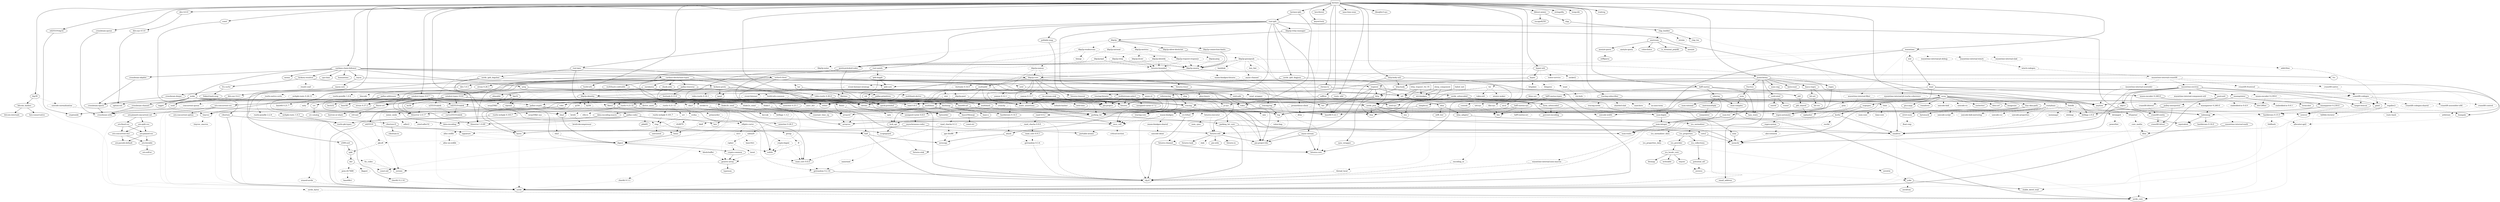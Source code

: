 digraph {
    0 [ label = "hermes" shape = box]
    1 [ label = "http_request_rte_01" shape = box]
    2 [ label = "failed_init" shape = box]
    3 [ label = "sleep_component" shape = box]
    4 [ label = "anyhow" ]
    5 [ label = "bip32" ]
    6 [ label = "bip39" ]
    7 [ label = "blake2b_simd" ]
    8 [ label = "blosc-src" ]
    9 [ label = "build-info" ]
    10 [ label = "cardano-blockchain-types" ]
    11 [ label = "cardano-chain-follower" ]
    12 [ label = "catalyst-types 0.0.7" ]
    13 [ label = "chrono" ]
    14 [ label = "chrono-tz" ]
    15 [ label = "clap" ]
    16 [ label = "console" ]
    17 [ label = "coset" ]
    18 [ label = "crossbeam-queue" ]
    19 [ label = "dashmap" ]
    20 [ label = "derive_more" ]
    21 [ label = "dirs 6.0.0" ]
    22 [ label = "ed25519-bip32" ]
    23 [ label = "ed25519-dalek" ]
    24 [ label = "hdf5-metno" ]
    25 [ label = "hermes-ipfs" ]
    26 [ label = "hex" ]
    27 [ label = "hex-literal" ]
    28 [ label = "hmac" ]
    29 [ label = "http-body-util" ]
    30 [ label = "hyper" ]
    31 [ label = "hyper-util" ]
    32 [ label = "iana-time-zone" ]
    33 [ label = "jsonschema" ]
    34 [ label = "keyed-lock" ]
    35 [ label = "libsqlite3-sys" ]
    36 [ label = "libtest-mimic" ]
    37 [ label = "num-traits" ]
    38 [ label = "num_cpus" ]
    39 [ label = "once_cell" ]
    40 [ label = "orx-concurrent-vec" ]
    41 [ label = "pbkdf2" ]
    42 [ label = "rand 0.9.2" ]
    43 [ label = "rayon" ]
    44 [ label = "regex" ]
    45 [ label = "reqwest" ]
    46 [ label = "rustls 0.23.32" ]
    47 [ label = "rusty_ulid" ]
    48 [ label = "saffron" ]
    49 [ label = "serde" ]
    50 [ label = "serde_json" ]
    51 [ label = "sha2" ]
    52 [ label = "stringzilla" ]
    53 [ label = "temp-dir" ]
    54 [ label = "thiserror 2.0.17" ]
    55 [ label = "tokio" ]
    56 [ label = "tokio-rustls 0.26.4" ]
    57 [ label = "tracing" ]
    58 [ label = "tracing-subscriber" ]
    59 [ label = "traitreg" ]
    60 [ label = "url" ]
    61 [ label = "usvg" ]
    62 [ label = "uuid" ]
    63 [ label = "wasmprinter" ]
    64 [ label = "wasmtime" ]
    65 [ label = "wat" ]
    66 [ label = "webpki-roots 1.0.3" ]
    67 [ label = "x509-cert" ]
    68 [ label = "wit-bindgen" ]
    69 [ label = "bs58" ]
    70 [ label = "k256" style = dashed]
    71 [ label = "rand_core 0.6.4" ]
    72 [ label = "ripemd" ]
    73 [ label = "secp256k1" style = dashed]
    74 [ label = "subtle" ]
    75 [ label = "zeroize" ]
    76 [ label = "bitcoin_hashes" ]
    77 [ label = "unicode-normalization" style = dashed]
    78 [ label = "arrayref" ]
    79 [ label = "arrayvec" ]
    80 [ label = "constant_time_eq" ]
    81 [ label = "libz-sys" style = dashed]
    82 [ label = "lz4-sys" style = dashed]
    83 [ label = "zstd-sys" ]
    84 [ label = "bincode" style = dashed]
    85 [ label = "build-info-common" style = dashed]
    86 [ label = "catalyst-types 0.0.6" ]
    87 [ label = "cbork-utils" ]
    88 [ label = "dirs 5.0.1" ]
    89 [ label = "minicbor 0.25.1" ]
    90 [ label = "num-bigint" ]
    91 [ label = "ouroboros" ]
    92 [ label = "pallas-addresses" ]
    93 [ label = "pallas-codec" ]
    94 [ label = "pallas-crypto" ]
    95 [ label = "pallas-primitives" ]
    96 [ label = "pallas-traverse" ]
    97 [ label = "strum 0.26.3" ]
    98 [ label = "cpu-time" ]
    99 [ label = "crossbeam-channel" ]
    100 [ label = "crossbeam-epoch" ]
    101 [ label = "crossbeam-skiplist" ]
    102 [ label = "futures" ]
    103 [ label = "hickory-resolver" ]
    104 [ label = "http" ]
    105 [ label = "humantime" ]
    106 [ label = "memx" ]
    107 [ label = "mithril-client" ]
    108 [ label = "moka" ]
    109 [ label = "tar" ]
    110 [ label = "thiserror 1.0.69" ]
    111 [ label = "tracing-log" ]
    112 [ label = "ureq" ]
    113 [ label = "zstd" ]
    114 [ label = "base64-url" ]
    115 [ label = "fluent-uri" ]
    116 [ label = "strum 0.27.2" ]
    117 [ label = "phf" ]
    118 [ label = "clap_builder" ]
    119 [ label = "libc" ]
    120 [ label = "unicode-width" ]
    121 [ label = "ciborium" ]
    122 [ label = "ciborium-io" ]
    123 [ label = "crossbeam-utils" ]
    124 [ label = "cfg-if" ]
    125 [ label = "hashbrown 0.14.5" ]
    126 [ label = "lock_api" ]
    127 [ label = "parking_lot_core" ]
    128 [ label = "dirs-sys 0.5.0" ]
    129 [ label = "cryptoxide" ]
    130 [ label = "curve25519-dalek" ]
    131 [ label = "ed25519" ]
    132 [ label = "bitflags 2.9.4" ]
    133 [ label = "hdf5-metno-sys" ]
    134 [ label = "hdf5-metno-types" ]
    135 [ label = "lazy_static" ]
    136 [ label = "ndarray" ]
    137 [ label = "ipld-core" ]
    138 [ label = "rust-ipfs" ]
    139 [ label = "digest" ]
    140 [ label = "bytes" ]
    141 [ label = "futures-core" ]
    142 [ label = "http-body" ]
    143 [ label = "pin-project-lite" ]
    144 [ label = "atomic-waker" style = dashed]
    145 [ label = "futures-channel" ]
    146 [ label = "h2" style = dashed]
    147 [ label = "httparse" style = dashed]
    148 [ label = "httpdate" style = dashed]
    149 [ label = "itoa" ]
    150 [ label = "pin-utils" ]
    151 [ label = "smallvec" ]
    152 [ label = "want" style = dashed]
    153 [ label = "base64 0.22.1" ]
    154 [ label = "futures-util" ]
    155 [ label = "ipnet" ]
    156 [ label = "percent-encoding" ]
    157 [ label = "socket2" style = dashed]
    158 [ label = "tower-service" style = dashed]
    159 [ label = "ahash" ]
    160 [ label = "bytecount" ]
    161 [ label = "email_address" ]
    162 [ label = "fancy-regex" ]
    163 [ label = "fraction" ]
    164 [ label = "idna" ]
    165 [ label = "num-cmp" ]
    166 [ label = "referencing" ]
    167 [ label = "regex-syntax" ]
    168 [ label = "uuid-simd" ]
    169 [ label = "parking_lot" ]
    170 [ label = "anstream" ]
    171 [ label = "anstyle" ]
    172 [ label = "escape8259" ]
    173 [ label = "critical-section" style = dashed]
    174 [ label = "portable-atomic" ]
    175 [ label = "orx-concurrent-option" ]
    176 [ label = "orx-fixed-vec" ]
    177 [ label = "orx-pinned-concurrent-col" ]
    178 [ label = "orx-pinned-vec" ]
    179 [ label = "orx-pseudo-default" ]
    180 [ label = "orx-split-vec" ]
    181 [ label = "rand_chacha 0.9.0" style = dashed]
    182 [ label = "rand_core 0.9.3" ]
    183 [ label = "either" ]
    184 [ label = "rayon-core" ]
    185 [ label = "aho-corasick" style = dashed]
    186 [ label = "memchr" ]
    187 [ label = "regex-automata" ]
    188 [ label = "serde_urlencoded" ]
    189 [ label = "sync_wrapper" ]
    190 [ label = "brotli" style = dashed]
    191 [ label = "brotli-decompressor" style = dashed]
    192 [ label = "log" ]
    193 [ label = "ring" style = dashed]
    194 [ label = "rustls-pki-types" ]
    195 [ label = "rustls-webpki 0.103.7" ]
    196 [ label = "zlib-rs" style = dashed]
    197 [ label = "rand 0.8.5" ]
    198 [ label = "time" style = dashed]
    199 [ label = "nom" ]
    200 [ label = "serde_core" ]
    201 [ label = "ryu" ]
    202 [ label = "mio" style = dashed]
    203 [ label = "tracing-core" ]
    204 [ label = "matchers" style = dashed]
    205 [ label = "nu-ansi-term" style = dashed]
    206 [ label = "sharded-slab" style = dashed]
    207 [ label = "thread_local" style = dashed]
    208 [ label = "tracing-serde" style = dashed]
    209 [ label = "form_urlencoded" ]
    210 [ label = "data-url" ]
    211 [ label = "flate2" ]
    212 [ label = "fontdb" style = dashed]
    213 [ label = "imagesize" ]
    214 [ label = "kurbo" ]
    215 [ label = "pico-args" ]
    216 [ label = "roxmltree" ]
    217 [ label = "rustybuzz" style = dashed]
    218 [ label = "simplecss" ]
    219 [ label = "siphasher" ]
    220 [ label = "strict-num" ]
    221 [ label = "svgtypes" ]
    222 [ label = "tiny-skia-path" ]
    223 [ label = "unicode-bidi" style = dashed]
    224 [ label = "unicode-script" style = dashed]
    225 [ label = "unicode-vo" style = dashed]
    226 [ label = "xmlwriter" ]
    227 [ label = "termcolor" ]
    228 [ label = "wasmparser 0.239.0" ]
    229 [ label = "addr2line" style = dashed]
    230 [ label = "bumpalo" ]
    231 [ label = "encoding_rs" style = dashed]
    232 [ label = "gimli" ]
    233 [ label = "hashbrown 0.15.5" ]
    234 [ label = "indexmap" ]
    235 [ label = "object" ]
    236 [ label = "postcard" ]
    237 [ label = "pulley-interpreter" ]
    238 [ label = "semver" ]
    239 [ label = "target-lexicon" ]
    240 [ label = "wasmtime-environ" ]
    241 [ label = "wasmtime-internal-asm-macros" style = dashed]
    242 [ label = "wasmtime-internal-component-util" style = dashed]
    243 [ label = "wasmtime-internal-cranelift" style = dashed]
    244 [ label = "wasmtime-internal-fiber" style = dashed]
    245 [ label = "wasmtime-internal-jit-debug" style = dashed]
    246 [ label = "wasmtime-internal-jit-icache-coherence" style = dashed]
    247 [ label = "wasmtime-internal-math" ]
    248 [ label = "wasmtime-internal-slab" style = dashed]
    249 [ label = "wasmtime-internal-unwinder" style = dashed]
    250 [ label = "wasmtime-internal-winch" style = dashed]
    251 [ label = "wast" ]
    252 [ label = "const-oid" ]
    253 [ label = "der" ]
    254 [ label = "spki" ]
    255 [ label = "tls_codec" style = dashed]
    256 [ label = "tinyvec" ]
    257 [ label = "ecdsa" style = dashed]
    258 [ label = "elliptic-curve" style = dashed]
    259 [ label = "signature" ]
    260 [ label = "getrandom 0.2.16" ]
    261 [ label = "secp256k1-sys" style = dashed]
    262 [ label = "bitcoin-internals" ]
    263 [ label = "hex-conservative" ]
    264 [ label = "unty" style = dashed]
    265 [ label = "dirs-sys 0.4.1" ]
    266 [ label = "half" ]
    267 [ label = "num-integer" ]
    268 [ label = "aliasable" ]
    269 [ label = "static_assertions" ]
    270 [ label = "base58" ]
    271 [ label = "bech32" ]
    272 [ label = "crc" ]
    273 [ label = "minicbor 0.26.5" ]
    274 [ label = "itertools 0.13.0" ]
    275 [ label = "futures-executor" style = dashed]
    276 [ label = "futures-io" ]
    277 [ label = "futures-sink" ]
    278 [ label = "futures-task" ]
    279 [ label = "hickory-proto" ]
    280 [ label = "lru-cache" ]
    281 [ label = "resolv-conf" style = dashed]
    282 [ label = "rustls 0.21.12" style = dashed]
    283 [ label = "tokio-rustls 0.24.1" style = dashed]
    284 [ label = "fnv" ]
    285 [ label = "flume" style = dashed]
    286 [ label = "slog" ]
    287 [ label = "equivalent" ]
    288 [ label = "tagptr" ]
    289 [ label = "filetime" ]
    290 [ label = "rustls-native-certs" style = dashed]
    291 [ label = "webpki-roots 0.26.11" style = dashed]
    292 [ label = "zstd-safe" ]
    293 [ label = "borrow-or-share" ]
    294 [ label = "ref-cast" ]
    295 [ label = "phf_shared" ]
    296 [ label = "clap_lex" ]
    297 [ label = "strsim" style = dashed]
    298 [ label = "ciborium-ll" ]
    299 [ label = "scopeguard" ]
    300 [ label = "option-ext" ]
    301 [ label = "pkcs8" style = dashed]
    302 [ label = "hdf5-metno-src" style = dashed]
    303 [ label = "ascii" ]
    304 [ label = "matrixmultiply" ]
    305 [ label = "num-complex" ]
    306 [ label = "rawpointer" ]
    307 [ label = "cid" ]
    308 [ label = "serde_bytes" style = dashed]
    309 [ label = "async-rt" ]
    310 [ label = "async-stream" ]
    311 [ label = "asynchronous-codec" ]
    312 [ label = "futures-timeout" ]
    313 [ label = "hkdf" style = dashed]
    314 [ label = "ipld-dagpb" ]
    315 [ label = "libp2p-allow-block-list" ]
    316 [ label = "libp2p-connection-limits" ]
    317 [ label = "libp2p-relay-manager" ]
    318 [ label = "multibase" ]
    319 [ label = "multihash" ]
    320 [ label = "multihash-codetable" ]
    321 [ label = "multihash-derive" ]
    322 [ label = "p256" style = dashed]
    323 [ label = "pem" style = dashed]
    324 [ label = "pollable-map" ]
    325 [ label = "quick-protobuf" ]
    326 [ label = "quick-protobuf-codec" ]
    327 [ label = "rand_chacha 0.3.1" style = dashed]
    328 [ label = "rust-ipns" ]
    329 [ label = "rust-unixfs" ]
    330 [ label = "sec1" style = dashed]
    331 [ label = "serde_ipld_dagcbor" ]
    332 [ label = "serde_ipld_dagjson" ]
    333 [ label = "tracing-futures" ]
    334 [ label = "unsigned-varint 0.8.0" ]
    335 [ label = "web-time" ]
    336 [ label = "block-buffer" style = dashed]
    337 [ label = "crypto-common" ]
    338 [ label = "slab" style = dashed]
    339 [ label = "tokio-util" style = dashed]
    340 [ label = "try-lock" style = dashed]
    341 [ label = "getrandom 0.3.4" style = dashed]
    342 [ label = "zerocopy" ]
    343 [ label = "bit-set" ]
    344 [ label = "num" ]
    345 [ label = "idna_adapter" ]
    346 [ label = "utf8_iter" ]
    347 [ label = "outref" ]
    348 [ label = "vsimd" ]
    349 [ label = "anstyle-parse" ]
    350 [ label = "anstyle-query" style = dashed]
    351 [ label = "colorchoice" ]
    352 [ label = "is_terminal_polyfill" ]
    353 [ label = "utf8parse" ]
    354 [ label = "orx-concurrent-iter" ]
    355 [ label = "orx-iterable" ]
    356 [ label = "ppv-lite86" style = dashed]
    357 [ label = "crossbeam-deque" ]
    358 [ label = "alloc-no-stdlib" style = dashed]
    359 [ label = "alloc-stdlib" style = dashed]
    360 [ label = "value-bag" style = dashed]
    361 [ label = "untrusted" ]
    362 [ label = "deranged" style = dashed]
    363 [ label = "num-conv" style = dashed]
    364 [ label = "powerfmt" style = dashed]
    365 [ label = "time-core" style = dashed]
    366 [ label = "crc32fast" ]
    367 [ label = "miniz_oxide" style = dashed]
    368 [ label = "memmap2" style = dashed]
    369 [ label = "slotmap" style = dashed]
    370 [ label = "ttf-parser" style = dashed]
    371 [ label = "euclid" style = dashed]
    372 [ label = "bytemuck" ]
    373 [ label = "core_maths" style = dashed]
    374 [ label = "unicode-bidi-mirroring" style = dashed]
    375 [ label = "unicode-ccc" style = dashed]
    376 [ label = "unicode-properties" style = dashed]
    377 [ label = "float-cmp" style = dashed]
    378 [ label = "allocator-api2" style = dashed]
    379 [ label = "fallible-iterator" style = dashed]
    380 [ label = "stable_deref_trait" ]
    381 [ label = "foldhash" style = dashed]
    382 [ label = "hashbrown 0.16.0" ]
    383 [ label = "cobs" ]
    384 [ label = "embedded-io 0.4.0" style = dashed]
    385 [ label = "embedded-io 0.6.1" style = dashed]
    386 [ label = "cranelift-bitset" ]
    387 [ label = "cranelift-entity" ]
    388 [ label = "wasm-encoder 0.239.0" style = dashed]
    389 [ label = "cranelift-codegen" style = dashed]
    390 [ label = "cranelift-control" style = dashed]
    391 [ label = "cranelift-frontend" style = dashed]
    392 [ label = "cranelift-native" style = dashed]
    393 [ label = "itertools 0.14.0" style = dashed]
    394 [ label = "libm" ]
    395 [ label = "winch-codegen" style = dashed]
    396 [ label = "leb128fmt" ]
    397 [ label = "wasm-encoder 0.240.0" ]
    398 [ label = "flagset" style = dashed]
    399 [ label = "pem-rfc7468" style = dashed]
    400 [ label = "base64ct" style = dashed]
    401 [ label = "tinyvec_macros" style = dashed]
    402 [ label = "rfc6979" style = dashed]
    403 [ label = "base16ct" style = dashed]
    404 [ label = "crypto-bigint" style = dashed]
    405 [ label = "ff" style = dashed]
    406 [ label = "generic-array" ]
    407 [ label = "group" style = dashed]
    408 [ label = "crc-catalog" ]
    409 [ label = "data-encoding" ]
    410 [ label = "rustls-pemfile 1.0.4" style = dashed]
    411 [ label = "linked-hash-map" ]
    412 [ label = "rustls-webpki 0.101.7" style = dashed]
    413 [ label = "sct" style = dashed]
    414 [ label = "nanorand" style = dashed]
    415 [ label = "spin" style = dashed]
    416 [ label = "erased-serde" style = dashed]
    417 [ label = "rustls-pemfile 2.2.0" style = dashed]
    418 [ label = "core2" ]
    419 [ label = "pin-project" ]
    420 [ label = "libp2p-core" ]
    421 [ label = "libp2p-identity" ]
    422 [ label = "libp2p-swarm" ]
    423 [ label = "libp2p" ]
    424 [ label = "base-x" ]
    425 [ label = "base256emoji" ]
    426 [ label = "data-encoding-macro" ]
    427 [ label = "blake2s_simd" style = dashed]
    428 [ label = "blake3" style = dashed]
    429 [ label = "sha1" style = dashed]
    430 [ label = "sha3" style = dashed]
    431 [ label = "strobe-rs" style = dashed]
    432 [ label = "primeorder" style = dashed]
    433 [ label = "byteorder" ]
    434 [ label = "cbor4ii 0.2.14" ]
    435 [ label = "typenum" ]
    436 [ label = "bit-vec" ]
    437 [ label = "num-iter" ]
    438 [ label = "num-rational" ]
    439 [ label = "icu_normalizer" ]
    440 [ label = "icu_properties" ]
    441 [ label = "orx-self-or" ]
    442 [ label = "adler2" style = dashed]
    443 [ label = "simd-adler32" style = dashed]
    444 [ label = "cranelift-assembler-x64" style = dashed]
    445 [ label = "cranelift-bforest" style = dashed]
    446 [ label = "cranelift-codegen-shared" style = dashed]
    447 [ label = "regalloc2" style = dashed]
    448 [ label = "rustc-hash" style = dashed]
    449 [ label = "arbitrary" style = dashed]
    450 [ label = "wasmparser 0.240.0" style = dashed]
    451 [ label = "base64 0.21.7" style = dashed]
    452 [ label = "futures-timer" ]
    453 [ label = "multiaddr" ]
    454 [ label = "multistream-select" ]
    455 [ label = "rw-stream-sink" ]
    456 [ label = "asn1_der" style = dashed]
    457 [ label = "lru" ]
    458 [ label = "wasm-bindgen-futures" style = dashed]
    459 [ label = "libp2p-autonat" style = dashed]
    460 [ label = "libp2p-dcutr" style = dashed]
    461 [ label = "libp2p-gossipsub" style = dashed]
    462 [ label = "libp2p-identify" style = dashed]
    463 [ label = "libp2p-kad" style = dashed]
    464 [ label = "libp2p-metrics" style = dashed]
    465 [ label = "libp2p-noise" style = dashed]
    466 [ label = "libp2p-ping" style = dashed]
    467 [ label = "libp2p-pnet" style = dashed]
    468 [ label = "libp2p-relay" style = dashed]
    469 [ label = "libp2p-rendezvous" style = dashed]
    470 [ label = "libp2p-request-response" style = dashed]
    471 [ label = "libp2p-yamux" style = dashed]
    472 [ label = "const-str" ]
    473 [ label = "keccak" style = dashed]
    474 [ label = "bitflags 1.3.2" style = dashed]
    475 [ label = "icu_collections" ]
    476 [ label = "icu_normalizer_data" style = dashed]
    477 [ label = "icu_provider" ]
    478 [ label = "zerovec" ]
    479 [ label = "icu_locale_core" ]
    480 [ label = "icu_properties_data" style = dashed]
    481 [ label = "potential_utf" ]
    482 [ label = "zerotrie" ]
    483 [ label = "gloo-timers" style = dashed]
    484 [ label = "send_wrapper" style = dashed]
    485 [ label = "unsigned-varint 0.7.2" ]
    486 [ label = "js-sys" style = dashed]
    487 [ label = "wasm-bindgen" style = dashed]
    488 [ label = "futures-bounded" style = dashed]
    489 [ label = "async-channel" style = dashed]
    490 [ label = "hashlink" style = dashed]
    491 [ label = "hex_fmt" style = dashed]
    492 [ label = "uint" style = dashed]
    493 [ label = "prometheus-client" style = dashed]
    494 [ label = "x25519-dalek" style = dashed]
    495 [ label = "salsa20" style = dashed]
    496 [ label = "bimap" style = dashed]
    497 [ label = "cbor4ii 0.3.3" style = dashed]
    498 [ label = "yamux 0.12.1" style = dashed]
    499 [ label = "yamux 0.13.7" style = dashed]
    500 [ label = "yoke" ]
    501 [ label = "zerofrom" ]
    502 [ label = "tinystr" ]
    503 [ label = "writeable" ]
    504 [ label = "litemap" ]
    505 [ label = "wasm-bindgen-shared" style = dashed]
    506 [ label = "concurrent-queue" style = dashed]
    507 [ label = "event-listener-strategy" style = dashed]
    508 [ label = "crunchy" style = dashed]
    509 [ label = "dtoa" style = dashed]
    510 [ label = "cipher" style = dashed]
    511 [ label = "nohash-hasher" style = dashed]
    512 [ label = "unicode-ident" style = dashed]
    513 [ label = "event-listener" style = dashed]
    514 [ label = "inout" style = dashed]
    0 -> 5 [ ]
    0 -> 6 [ ]
    0 -> 9 [ ]
    0 -> 11 [ ]
    0 -> 12 [ ]
    0 -> 14 [ ]
    0 -> 16 [ ]
    0 -> 17 [ ]
    0 -> 18 [ ]
    0 -> 21 [ ]
    0 -> 22 [ ]
    0 -> 24 [ ]
    0 -> 25 [ ]
    0 -> 27 [ ]
    0 -> 29 [ ]
    0 -> 31 [ ]
    0 -> 32 [ ]
    0 -> 33 [ ]
    0 -> 34 [ ]
    0 -> 35 [ ]
    0 -> 36 [ ]
    0 -> 47 [ ]
    0 -> 48 [ ]
    0 -> 52 [ ]
    0 -> 53 [ ]
    0 -> 56 [ ]
    0 -> 58 [ ]
    0 -> 59 [ ]
    0 -> 61 [ ]
    0 -> 64 [ ]
    0 -> 67 [ ]
    1 -> 50 [ ]
    1 -> 60 [ ]
    1 -> 68 [ ]
    2 -> 68 [ ]
    3 -> 50 [ ]
    3 -> 60 [ ]
    3 -> 68 [ ]
    5 -> 69 [ ]
    5 -> 70 [ style = dotted]
    5 -> 41 [ style = dotted]
    5 -> 72 [ ]
    5 -> 73 [ style = dotted]
    6 -> 76 [ ]
    6 -> 49 [ style = dotted]
    6 -> 77 [ style = dotted]
    7 -> 78 [ ]
    7 -> 79 [ ]
    7 -> 80 [ ]
    8 -> 81 [ style = dotted]
    8 -> 82 [ style = dotted]
    8 -> 83 [ style = dotted]
    9 -> 84 [ style = dotted]
    9 -> 85 [ style = dotted]
    10 -> 4 [ ]
    10 -> 7 [ ]
    10 -> 86 [ ]
    10 -> 87 [ ]
    10 -> 19 [ ]
    10 -> 88 [ ]
    10 -> 90 [ ]
    10 -> 91 [ ]
    10 -> 96 [ ]
    10 -> 97 [ ]
    11 -> 10 [ ]
    11 -> 98 [ ]
    11 -> 101 [ ]
    11 -> 103 [ ]
    11 -> 105 [ ]
    11 -> 106 [ ]
    11 -> 107 [ ]
    11 -> 108 [ ]
    11 -> 43 [ ]
    11 -> 111 [ ]
    11 -> 112 [ ]
    12 -> 114 [ ]
    12 -> 13 [ ]
    12 -> 23 [ ]
    12 -> 115 [ ]
    12 -> 89 [ ]
    12 -> 40 [ ]
    12 -> 116 [ ]
    12 -> 54 [ ]
    12 -> 57 [ ]
    12 -> 62 [ ]
    13 -> 37 [ ]
    13 -> 49 [ style = dotted]
    14 -> 13 [ ]
    14 -> 117 [ ]
    15 -> 118 [ ]
    16 -> 119 [ style = dotted]
    16 -> 39 [ style = dotted]
    16 -> 120 [ style = dotted]
    17 -> 121 [ ]
    18 -> 123 [ ]
    19 -> 123 [ ]
    19 -> 125 [ ]
    19 -> 126 [ ]
    19 -> 39 [ ]
    19 -> 127 [ ]
    21 -> 128 [ ]
    22 -> 129 [ ]
    23 -> 130 [ ]
    23 -> 131 [ ]
    23 -> 51 [ ]
    24 -> 132 [ ]
    24 -> 8 [ style = dotted]
    24 -> 134 [ ]
    24 -> 135 [ ]
    24 -> 136 [ ]
    25 -> 138 [ ]
    25 -> 55 [ ]
    28 -> 139 [ ]
    29 -> 141 [ ]
    29 -> 142 [ ]
    29 -> 143 [ ]
    30 -> 146 [ style = dotted]
    30 -> 142 [ ]
    30 -> 147 [ style = dotted]
    30 -> 148 [ style = dotted]
    30 -> 152 [ style = dotted]
    31 -> 153 [ style = dotted]
    31 -> 30 [ ]
    31 -> 155 [ style = dotted]
    31 -> 119 [ style = dotted]
    31 -> 156 [ style = dotted]
    31 -> 157 [ style = dotted]
    31 -> 158 [ style = dotted]
    33 -> 160 [ ]
    33 -> 161 [ ]
    33 -> 162 [ ]
    33 -> 163 [ ]
    33 -> 165 [ ]
    33 -> 166 [ ]
    33 -> 44 [ ]
    33 -> 45 [ style = dotted]
    33 -> 168 [ ]
    34 -> 55 [ style = dotted]
    36 -> 15 [ ]
    36 -> 172 [ ]
    39 -> 173 [ style = dotted]
    39 -> 174 [ style = dotted]
    40 -> 175 [ ]
    40 -> 177 [ ]
    40 -> 49 [ style = dotted]
    41 -> 28 [ style = dotted]
    42 -> 181 [ style = dotted]
    43 -> 183 [ ]
    43 -> 184 [ ]
    44 -> 187 [ ]
    45 -> 153 [ ]
    45 -> 154 [ style = dotted]
    45 -> 104 [ ]
    45 -> 50 [ style = dotted]
    45 -> 188 [ ]
    45 -> 189 [ ]
    45 -> 60 [ ]
    46 -> 190 [ style = dotted]
    46 -> 192 [ style = dotted]
    46 -> 39 [ ]
    46 -> 195 [ ]
    46 -> 74 [ ]
    46 -> 196 [ style = dotted]
    47 -> 197 [ style = dotted]
    47 -> 198 [ style = dotted]
    48 -> 13 [ ]
    48 -> 199 [ ]
    49 -> 200 [ ]
    50 -> 149 [ ]
    50 -> 186 [ ]
    50 -> 201 [ ]
    50 -> 200 [ ]
    51 -> 139 [ ]
    55 -> 140 [ style = dotted]
    55 -> 202 [ style = dotted]
    55 -> 169 [ style = dotted]
    55 -> 143 [ ]
    56 -> 46 [ ]
    56 -> 55 [ ]
    57 -> 192 [ style = dotted]
    57 -> 143 [ ]
    57 -> 203 [ ]
    58 -> 204 [ style = dotted]
    58 -> 205 [ style = dotted]
    58 -> 50 [ style = dotted]
    58 -> 206 [ style = dotted]
    58 -> 151 [ style = dotted]
    58 -> 207 [ style = dotted]
    58 -> 198 [ style = dotted]
    58 -> 57 [ style = dotted]
    58 -> 111 [ style = dotted]
    58 -> 208 [ style = dotted]
    60 -> 209 [ ]
    60 -> 164 [ ]
    61 -> 153 [ ]
    61 -> 210 [ ]
    61 -> 211 [ ]
    61 -> 212 [ style = dotted]
    61 -> 213 [ ]
    61 -> 215 [ ]
    61 -> 216 [ ]
    61 -> 217 [ style = dotted]
    61 -> 218 [ ]
    61 -> 221 [ ]
    61 -> 222 [ ]
    61 -> 223 [ style = dotted]
    61 -> 225 [ style = dotted]
    61 -> 226 [ ]
    62 -> 49 [ style = dotted]
    63 -> 4 [ ]
    63 -> 227 [ ]
    63 -> 228 [ ]
    64 -> 229 [ style = dotted]
    64 -> 231 [ style = dotted]
    64 -> 119 [ ]
    64 -> 39 [ style = dotted]
    64 -> 244 [ style = dotted]
    64 -> 245 [ style = dotted]
    64 -> 246 [ style = dotted]
    64 -> 248 [ style = dotted]
    64 -> 250 [ style = dotted]
    64 -> 65 [ style = dotted]
    65 -> 251 [ ]
    66 -> 194 [ ]
    67 -> 254 [ ]
    67 -> 255 [ style = dotted]
    68 -> 132 [ style = dotted]
    68 -> 102 [ style = dotted]
    68 -> 39 [ style = dotted]
    69 -> 51 [ style = dotted]
    69 -> 256 [ style = dotted]
    70 -> 257 [ style = dotted]
    70 -> 39 [ style = dotted]
    70 -> 51 [ style = dotted]
    71 -> 260 [ style = dotted]
    72 -> 139 [ ]
    73 -> 261 [ style = dashed]
    76 -> 262 [ ]
    76 -> 263 [ ]
    77 -> 256 [ style = dashed]
    81 -> 119 [ style = dotted]
    82 -> 119 [ style = dashed]
    84 -> 49 [ style = dotted]
    84 -> 264 [ style = dashed]
    85 -> 13 [ style = dashed]
    85 -> 20 [ style = dashed]
    85 -> 238 [ style = dashed]
    86 -> 114 [ ]
    86 -> 13 [ ]
    86 -> 23 [ ]
    86 -> 115 [ ]
    86 -> 89 [ ]
    86 -> 40 [ ]
    86 -> 116 [ ]
    86 -> 54 [ ]
    86 -> 57 [ ]
    86 -> 62 [ ]
    87 -> 89 [ ]
    88 -> 265 [ ]
    89 -> 266 [ style = dotted]
    90 -> 267 [ ]
    91 -> 268 [ ]
    91 -> 269 [ ]
    92 -> 270 [ ]
    92 -> 271 [ ]
    92 -> 272 [ ]
    92 -> 94 [ ]
    93 -> 26 [ ]
    93 -> 273 [ ]
    93 -> 49 [ ]
    93 -> 110 [ ]
    94 -> 129 [ ]
    94 -> 93 [ ]
    94 -> 71 [ ]
    95 -> 94 [ ]
    95 -> 50 [ style = dotted]
    96 -> 274 [ ]
    96 -> 92 [ ]
    96 -> 95 [ ]
    99 -> 123 [ ]
    100 -> 123 [ ]
    101 -> 100 [ ]
    102 -> 275 [ style = dotted]
    103 -> 279 [ ]
    103 -> 280 [ ]
    103 -> 281 [ style = dotted]
    104 -> 140 [ ]
    104 -> 284 [ ]
    104 -> 149 [ ]
    107 -> 13 [ ]
    107 -> 211 [ style = dotted]
    107 -> 285 [ style = dotted]
    107 -> 102 [ ]
    107 -> 45 [ ]
    107 -> 238 [ ]
    107 -> 286 [ ]
    107 -> 116 [ ]
    107 -> 109 [ style = dotted]
    107 -> 54 [ ]
    107 -> 55 [ ]
    107 -> 62 [ ]
    107 -> 113 [ style = dotted]
    108 -> 99 [ ]
    108 -> 100 [ ]
    108 -> 287 [ ]
    108 -> 169 [ ]
    108 -> 174 [ ]
    108 -> 288 [ ]
    108 -> 62 [ ]
    109 -> 289 [ ]
    111 -> 192 [ ]
    111 -> 203 [ ]
    112 -> 153 [ ]
    112 -> 211 [ style = dotted]
    112 -> 46 [ style = dotted]
    112 -> 290 [ style = dotted]
    112 -> 60 [ ]
    112 -> 291 [ style = dotted]
    113 -> 292 [ ]
    114 -> 153 [ ]
    115 -> 293 [ ]
    115 -> 294 [ ]
    115 -> 49 [ style = dotted]
    117 -> 295 [ ]
    118 -> 170 [ style = dotted]
    118 -> 296 [ ]
    118 -> 297 [ style = dotted]
    121 -> 298 [ ]
    121 -> 49 [ ]
    125 -> 159 [ style = dotted]
    126 -> 299 [ ]
    127 -> 124 [ ]
    127 -> 151 [ ]
    128 -> 300 [ ]
    130 -> 139 [ style = dotted]
    131 -> 301 [ style = dotted]
    131 -> 49 [ style = dotted]
    131 -> 259 [ ]
    133 -> 302 [ style = dotted]
    133 -> 119 [ ]
    133 -> 169 [ ]
    134 -> 303 [ ]
    134 -> 133 [ ]
    136 -> 304 [ ]
    136 -> 305 [ ]
    136 -> 267 [ ]
    137 -> 307 [ ]
    138 -> 309 [ ]
    138 -> 310 [ ]
    138 -> 234 [ ]
    138 -> 317 [ ]
    138 -> 323 [ style = dotted]
    138 -> 324 [ ]
    138 -> 328 [ ]
    138 -> 329 [ ]
    138 -> 332 [ ]
    138 -> 333 [ ]
    139 -> 336 [ style = dotted]
    139 -> 252 [ style = dotted]
    139 -> 337 [ ]
    139 -> 74 [ style = dotted]
    140 -> 49 [ style = dotted]
    142 -> 104 [ ]
    145 -> 141 [ ]
    145 -> 277 [ style = dotted]
    146 -> 144 [ style = dashed]
    146 -> 104 [ style = dashed]
    146 -> 234 [ style = dashed]
    146 -> 339 [ style = dashed]
    146 -> 57 [ style = dashed]
    151 -> 49 [ style = dotted]
    152 -> 340 [ style = dashed]
    154 -> 145 [ style = dotted]
    154 -> 276 [ style = dotted]
    154 -> 278 [ ]
    154 -> 186 [ style = dotted]
    154 -> 143 [ ]
    154 -> 150 [ ]
    154 -> 338 [ style = dotted]
    159 -> 341 [ style = dotted]
    159 -> 49 [ style = dotted]
    159 -> 342 [ ]
    161 -> 49 [ style = dotted]
    162 -> 343 [ ]
    162 -> 187 [ ]
    163 -> 135 [ style = dotted]
    163 -> 344 [ ]
    164 -> 345 [ ]
    164 -> 346 [ ]
    166 -> 159 [ ]
    166 -> 115 [ ]
    166 -> 39 [ ]
    166 -> 169 [ ]
    166 -> 156 [ ]
    166 -> 50 [ ]
    168 -> 347 [ ]
    168 -> 62 [ style = dotted]
    168 -> 348 [ ]
    169 -> 126 [ ]
    169 -> 127 [ ]
    170 -> 171 [ ]
    170 -> 349 [ ]
    170 -> 350 [ style = dotted]
    170 -> 351 [ ]
    170 -> 352 [ ]
    176 -> 354 [ ]
    176 -> 178 [ ]
    177 -> 176 [ ]
    177 -> 180 [ ]
    178 -> 355 [ ]
    178 -> 179 [ ]
    180 -> 354 [ ]
    180 -> 178 [ ]
    181 -> 356 [ style = dashed]
    181 -> 182 [ style = dashed]
    182 -> 341 [ style = dotted]
    184 -> 357 [ ]
    185 -> 186 [ style = dotted]
    187 -> 185 [ style = dotted]
    187 -> 167 [ style = dotted]
    188 -> 209 [ ]
    188 -> 149 [ ]
    188 -> 201 [ ]
    188 -> 49 [ ]
    189 -> 141 [ style = dotted]
    190 -> 191 [ style = dashed]
    191 -> 359 [ style = dotted]
    192 -> 360 [ style = dotted]
    193 -> 260 [ style = dashed]
    193 -> 361 [ style = dashed]
    194 -> 75 [ style = dotted]
    195 -> 193 [ style = dotted]
    195 -> 194 [ ]
    197 -> 327 [ style = dotted]
    198 -> 362 [ style = dashed]
    198 -> 149 [ style = dotted]
    198 -> 363 [ style = dashed]
    198 -> 49 [ style = dotted]
    198 -> 365 [ style = dashed]
    199 -> 186 [ ]
    203 -> 39 [ style = dotted]
    204 -> 187 [ style = dashed]
    206 -> 135 [ style = dashed]
    207 -> 124 [ style = dashed]
    208 -> 49 [ style = dashed]
    208 -> 203 [ style = dashed]
    209 -> 156 [ ]
    211 -> 366 [ ]
    211 -> 367 [ style = dotted]
    212 -> 192 [ style = dashed]
    212 -> 368 [ style = dotted]
    212 -> 369 [ style = dashed]
    212 -> 256 [ style = dashed]
    212 -> 370 [ style = dashed]
    214 -> 79 [ ]
    214 -> 371 [ style = dotted]
    214 -> 151 [ ]
    217 -> 132 [ style = dashed]
    217 -> 372 [ style = dashed]
    217 -> 192 [ style = dashed]
    217 -> 151 [ style = dashed]
    217 -> 370 [ style = dashed]
    217 -> 374 [ style = dashed]
    217 -> 375 [ style = dashed]
    217 -> 376 [ style = dashed]
    217 -> 224 [ style = dashed]
    218 -> 192 [ ]
    220 -> 377 [ style = dotted]
    221 -> 214 [ ]
    221 -> 219 [ ]
    222 -> 78 [ ]
    222 -> 372 [ ]
    222 -> 220 [ ]
    228 -> 132 [ ]
    228 -> 233 [ style = dotted]
    228 -> 234 [ style = dotted]
    228 -> 238 [ style = dotted]
    229 -> 232 [ style = dashed]
    230 -> 378 [ style = dotted]
    231 -> 124 [ style = dashed]
    232 -> 379 [ style = dotted]
    232 -> 234 [ style = dotted]
    232 -> 380 [ style = dotted]
    233 -> 378 [ style = dotted]
    233 -> 287 [ style = dotted]
    233 -> 381 [ style = dotted]
    233 -> 49 [ style = dotted]
    234 -> 287 [ ]
    234 -> 382 [ ]
    234 -> 200 [ style = dotted]
    235 -> 366 [ style = dotted]
    235 -> 233 [ style = dotted]
    235 -> 234 [ style = dotted]
    235 -> 186 [ ]
    236 -> 383 [ ]
    236 -> 384 [ style = dotted]
    236 -> 385 [ style = dotted]
    236 -> 49 [ ]
    237 -> 386 [ ]
    237 -> 192 [ ]
    237 -> 247 [ style = dotted]
    238 -> 200 [ style = dotted]
    240 -> 387 [ ]
    240 -> 232 [ ]
    240 -> 192 [ ]
    240 -> 235 [ ]
    240 -> 236 [ ]
    240 -> 151 [ ]
    240 -> 239 [ ]
    240 -> 388 [ style = dotted]
    240 -> 63 [ style = dotted]
    240 -> 242 [ style = dotted]
    241 -> 124 [ style = dashed]
    243 -> 391 [ style = dashed]
    243 -> 392 [ style = dashed]
    243 -> 393 [ style = dashed]
    243 -> 240 [ style = dashed]
    243 -> 249 [ style = dashed]
    244 -> 4 [ style = dashed]
    244 -> 241 [ style = dashed]
    246 -> 4 [ style = dashed]
    246 -> 124 [ style = dashed]
    247 -> 394 [ ]
    249 -> 4 [ style = dashed]
    249 -> 389 [ style = dotted]
    249 -> 235 [ style = dashed]
    250 -> 395 [ style = dashed]
    251 -> 230 [ ]
    251 -> 186 [ ]
    251 -> 120 [ ]
    251 -> 397 [ ]
    253 -> 252 [ style = dotted]
    253 -> 398 [ style = dotted]
    253 -> 399 [ style = dotted]
    253 -> 75 [ style = dotted]
    254 -> 253 [ ]
    255 -> 75 [ style = dashed]
    256 -> 401 [ style = dotted]
    257 -> 258 [ style = dashed]
    257 -> 402 [ style = dotted]
    257 -> 259 [ style = dashed]
    258 -> 404 [ style = dashed]
    258 -> 139 [ style = dotted]
    258 -> 407 [ style = dotted]
    258 -> 330 [ style = dotted]
    259 -> 139 [ style = dotted]
    260 -> 124 [ ]
    265 -> 300 [ ]
    266 -> 124 [ ]
    266 -> 342 [ ]
    267 -> 37 [ ]
    272 -> 408 [ ]
    273 -> 266 [ style = dotted]
    274 -> 183 [ ]
    275 -> 154 [ style = dashed]
    275 -> 38 [ style = dotted]
    279 -> 409 [ ]
    279 -> 154 [ ]
    279 -> 155 [ ]
    279 -> 197 [ ]
    279 -> 410 [ style = dotted]
    279 -> 110 [ ]
    279 -> 256 [ ]
    279 -> 283 [ style = dotted]
    279 -> 57 [ ]
    279 -> 60 [ ]
    280 -> 411 [ ]
    282 -> 192 [ style = dotted]
    282 -> 412 [ style = dashed]
    282 -> 413 [ style = dashed]
    283 -> 282 [ style = dashed]
    283 -> 55 [ style = dashed]
    285 -> 141 [ style = dotted]
    285 -> 277 [ style = dotted]
    285 -> 414 [ style = dotted]
    285 -> 415 [ style = dashed]
    286 -> 4 [ style = dotted]
    286 -> 416 [ style = dotted]
    289 -> 124 [ ]
    290 -> 417 [ style = dashed]
    291 -> 66 [ style = dashed]
    292 -> 83 [ ]
    295 -> 219 [ ]
    298 -> 122 [ ]
    298 -> 266 [ ]
    301 -> 254 [ style = dashed]
    304 -> 306 [ ]
    305 -> 37 [ ]
    307 -> 318 [ style = dotted]
    307 -> 319 [ ]
    307 -> 308 [ style = dotted]
    308 -> 200 [ style = dashed]
    309 -> 102 [ ]
    309 -> 169 [ ]
    310 -> 141 [ ]
    310 -> 143 [ ]
    311 -> 140 [ ]
    311 -> 154 [ ]
    312 -> 102 [ ]
    312 -> 419 [ ]
    313 -> 28 [ style = dashed]
    314 -> 137 [ ]
    314 -> 325 [ ]
    314 -> 110 [ ]
    315 -> 422 [ ]
    316 -> 422 [ ]
    317 -> 4 [ ]
    317 -> 423 [ ]
    318 -> 424 [ ]
    318 -> 425 [ ]
    318 -> 426 [ ]
    319 -> 418 [ ]
    319 -> 334 [ ]
    320 -> 7 [ style = dotted]
    320 -> 427 [ style = dotted]
    320 -> 428 [ style = dotted]
    320 -> 321 [ ]
    320 -> 72 [ style = dotted]
    320 -> 429 [ style = dotted]
    320 -> 51 [ style = dotted]
    320 -> 430 [ style = dotted]
    320 -> 431 [ style = dotted]
    321 -> 319 [ ]
    322 -> 257 [ style = dotted]
    322 -> 432 [ style = dotted]
    322 -> 51 [ style = dotted]
    323 -> 153 [ style = dashed]
    323 -> 200 [ style = dotted]
    324 -> 312 [ ]
    325 -> 433 [ ]
    326 -> 325 [ ]
    326 -> 110 [ ]
    326 -> 334 [ ]
    327 -> 356 [ style = dashed]
    327 -> 71 [ style = dashed]
    328 -> 13 [ ]
    328 -> 20 [ ]
    328 -> 421 [ style = dotted]
    328 -> 331 [ ]
    329 -> 183 [ ]
    329 -> 289 [ style = dotted]
    329 -> 314 [ ]
    329 -> 320 [ ]
    330 -> 403 [ style = dotted]
    330 -> 406 [ style = dotted]
    330 -> 301 [ style = dotted]
    330 -> 74 [ style = dotted]
    331 -> 434 [ ]
    331 -> 137 [ ]
    331 -> 299 [ ]
    332 -> 137 [ ]
    332 -> 50 [ ]
    333 -> 102 [ style = dotted]
    333 -> 419 [ style = dotted]
    333 -> 57 [ ]
    334 -> 311 [ style = dotted]
    336 -> 406 [ style = dashed]
    337 -> 406 [ ]
    337 -> 71 [ style = dotted]
    339 -> 154 [ style = dotted]
    339 -> 233 [ style = dotted]
    339 -> 55 [ style = dashed]
    341 -> 124 [ style = dashed]
    343 -> 436 [ ]
    344 -> 305 [ ]
    344 -> 437 [ ]
    344 -> 438 [ ]
    345 -> 439 [ ]
    349 -> 353 [ style = dotted]
    354 -> 355 [ ]
    354 -> 179 [ ]
    355 -> 441 [ ]
    356 -> 342 [ style = dashed]
    357 -> 100 [ ]
    359 -> 358 [ style = dashed]
    362 -> 364 [ style = dotted]
    362 -> 200 [ style = dotted]
    366 -> 124 [ ]
    367 -> 442 [ style = dashed]
    367 -> 443 [ style = dotted]
    370 -> 373 [ style = dotted]
    371 -> 37 [ style = dashed]
    373 -> 394 [ style = dashed]
    383 -> 54 [ ]
    386 -> 49 [ style = dotted]
    387 -> 386 [ ]
    388 -> 396 [ style = dashed]
    388 -> 228 [ style = dotted]
    389 -> 444 [ style = dashed]
    389 -> 445 [ style = dashed]
    389 -> 446 [ style = dashed]
    389 -> 390 [ style = dashed]
    389 -> 232 [ style = dotted]
    389 -> 237 [ style = dotted]
    389 -> 447 [ style = dashed]
    389 -> 239 [ style = dashed]
    390 -> 449 [ style = dotted]
    391 -> 389 [ style = dashed]
    392 -> 389 [ style = dashed]
    393 -> 183 [ style = dashed]
    395 -> 243 [ style = dashed]
    397 -> 396 [ ]
    397 -> 450 [ style = dotted]
    399 -> 400 [ style = dashed]
    402 -> 28 [ style = dashed]
    404 -> 406 [ style = dotted]
    404 -> 71 [ style = dotted]
    404 -> 74 [ style = dashed]
    405 -> 71 [ style = dashed]
    405 -> 74 [ style = dashed]
    406 -> 435 [ ]
    406 -> 75 [ style = dotted]
    407 -> 405 [ style = dashed]
    410 -> 451 [ style = dashed]
    412 -> 193 [ style = dashed]
    413 -> 193 [ style = dashed]
    414 -> 260 [ style = dotted]
    415 -> 126 [ style = dotted]
    416 -> 49 [ style = dashed]
    417 -> 194 [ style = dashed]
    418 -> 186 [ ]
    420 -> 183 [ ]
    420 -> 284 [ ]
    420 -> 452 [ ]
    420 -> 453 [ ]
    420 -> 454 [ ]
    420 -> 169 [ ]
    420 -> 455 [ ]
    420 -> 335 [ ]
    421 -> 456 [ style = dotted]
    421 -> 69 [ style = dotted]
    421 -> 23 [ style = dotted]
    421 -> 313 [ style = dotted]
    421 -> 70 [ style = dotted]
    421 -> 319 [ style = dotted]
    421 -> 322 [ style = dotted]
    421 -> 325 [ ]
    421 -> 197 [ style = dotted]
    421 -> 54 [ style = dotted]
    421 -> 57 [ ]
    422 -> 420 [ ]
    422 -> 457 [ ]
    422 -> 458 [ style = dotted]
    423 -> 315 [ ]
    423 -> 459 [ style = dotted]
    423 -> 316 [ ]
    423 -> 464 [ style = dotted]
    423 -> 465 [ style = dotted]
    423 -> 467 [ style = dotted]
    423 -> 469 [ style = dotted]
    423 -> 471 [ style = dotted]
    425 -> 472 [ ]
    426 -> 409 [ ]
    427 -> 78 [ style = dashed]
    427 -> 79 [ style = dashed]
    427 -> 80 [ style = dashed]
    428 -> 78 [ style = dashed]
    428 -> 79 [ style = dashed]
    428 -> 124 [ style = dashed]
    428 -> 80 [ style = dashed]
    429 -> 139 [ style = dashed]
    430 -> 139 [ style = dashed]
    430 -> 473 [ style = dashed]
    431 -> 474 [ style = dashed]
    431 -> 433 [ style = dashed]
    431 -> 473 [ style = dashed]
    431 -> 74 [ style = dashed]
    431 -> 75 [ style = dashed]
    432 -> 258 [ style = dashed]
    434 -> 49 [ style = dotted]
    437 -> 267 [ ]
    438 -> 90 [ style = dotted]
    439 -> 476 [ style = dotted]
    439 -> 440 [ style = dotted]
    439 -> 151 [ ]
    440 -> 475 [ ]
    440 -> 480 [ style = dotted]
    440 -> 477 [ ]
    445 -> 387 [ style = dashed]
    447 -> 230 [ style = dashed]
    447 -> 233 [ style = dashed]
    447 -> 192 [ style = dashed]
    447 -> 448 [ style = dashed]
    447 -> 151 [ style = dashed]
    450 -> 132 [ style = dashed]
    450 -> 234 [ style = dotted]
    450 -> 238 [ style = dotted]
    452 -> 483 [ style = dotted]
    452 -> 484 [ style = dotted]
    453 -> 78 [ ]
    453 -> 421 [ ]
    453 -> 318 [ ]
    453 -> 269 [ ]
    453 -> 60 [ style = dotted]
    454 -> 140 [ ]
    454 -> 102 [ ]
    454 -> 192 [ ]
    454 -> 419 [ ]
    454 -> 151 [ ]
    454 -> 485 [ ]
    455 -> 102 [ ]
    455 -> 419 [ ]
    455 -> 269 [ ]
    457 -> 233 [ style = dotted]
    458 -> 486 [ style = dashed]
    459 -> 470 [ style = dotted]
    459 -> 326 [ style = dashed]
    460 -> 488 [ style = dashed]
    460 -> 422 [ style = dashed]
    460 -> 326 [ style = dashed]
    461 -> 489 [ style = dashed]
    461 -> 153 [ style = dashed]
    461 -> 490 [ style = dashed]
    461 -> 491 [ style = dashed]
    461 -> 422 [ style = dashed]
    461 -> 326 [ style = dashed]
    461 -> 44 [ style = dashed]
    462 -> 488 [ style = dashed]
    462 -> 422 [ style = dashed]
    462 -> 326 [ style = dashed]
    463 -> 488 [ style = dashed]
    463 -> 422 [ style = dashed]
    463 -> 326 [ style = dashed]
    463 -> 492 [ style = dashed]
    464 -> 460 [ style = dotted]
    464 -> 461 [ style = dotted]
    464 -> 462 [ style = dotted]
    464 -> 463 [ style = dotted]
    464 -> 466 [ style = dotted]
    464 -> 468 [ style = dotted]
    464 -> 493 [ style = dashed]
    465 -> 420 [ style = dashed]
    465 -> 494 [ style = dashed]
    466 -> 422 [ style = dashed]
    467 -> 102 [ style = dashed]
    467 -> 419 [ style = dashed]
    467 -> 197 [ style = dashed]
    467 -> 495 [ style = dashed]
    467 -> 430 [ style = dashed]
    467 -> 57 [ style = dashed]
    468 -> 488 [ style = dashed]
    468 -> 422 [ style = dashed]
    468 -> 326 [ style = dashed]
    469 -> 496 [ style = dashed]
    469 -> 470 [ style = dashed]
    469 -> 326 [ style = dashed]
    470 -> 497 [ style = dotted]
    470 -> 488 [ style = dashed]
    470 -> 422 [ style = dashed]
    470 -> 50 [ style = dotted]
    471 -> 420 [ style = dashed]
    471 -> 498 [ style = dashed]
    471 -> 499 [ style = dashed]
    475 -> 481 [ ]
    477 -> 479 [ ]
    477 -> 482 [ style = dotted]
    478 -> 500 [ style = dotted]
    479 -> 504 [ ]
    479 -> 502 [ ]
    479 -> 503 [ ]
    481 -> 478 [ style = dotted]
    482 -> 500 [ style = dotted]
    483 -> 145 [ style = dotted]
    483 -> 486 [ style = dashed]
    486 -> 487 [ style = dashed]
    487 -> 124 [ style = dashed]
    487 -> 39 [ style = dashed]
    487 -> 505 [ style = dashed]
    488 -> 452 [ style = dashed]
    488 -> 154 [ style = dashed]
    489 -> 507 [ style = dashed]
    489 -> 141 [ style = dashed]
    490 -> 125 [ style = dashed]
    492 -> 433 [ style = dashed]
    492 -> 508 [ style = dashed]
    492 -> 26 [ style = dashed]
    492 -> 269 [ style = dashed]
    493 -> 509 [ style = dashed]
    493 -> 149 [ style = dashed]
    493 -> 169 [ style = dashed]
    494 -> 130 [ style = dashed]
    494 -> 49 [ style = dotted]
    495 -> 510 [ style = dashed]
    497 -> 49 [ style = dotted]
    498 -> 102 [ style = dashed]
    498 -> 192 [ style = dashed]
    498 -> 511 [ style = dashed]
    498 -> 169 [ style = dashed]
    498 -> 419 [ style = dashed]
    498 -> 197 [ style = dashed]
    498 -> 269 [ style = dashed]
    499 -> 102 [ style = dashed]
    499 -> 192 [ style = dashed]
    499 -> 511 [ style = dashed]
    499 -> 169 [ style = dashed]
    499 -> 419 [ style = dashed]
    499 -> 42 [ style = dashed]
    499 -> 269 [ style = dashed]
    499 -> 335 [ style = dashed]
    500 -> 49 [ style = dotted]
    500 -> 380 [ ]
    500 -> 501 [ style = dotted]
    502 -> 478 [ style = dotted]
    505 -> 512 [ style = dashed]
    506 -> 123 [ style = dashed]
    507 -> 513 [ style = dashed]
    510 -> 337 [ style = dashed]
    510 -> 514 [ style = dashed]
    513 -> 506 [ style = dashed]
    513 -> 143 [ style = dashed]
    514 -> 406 [ style = dashed]
}


